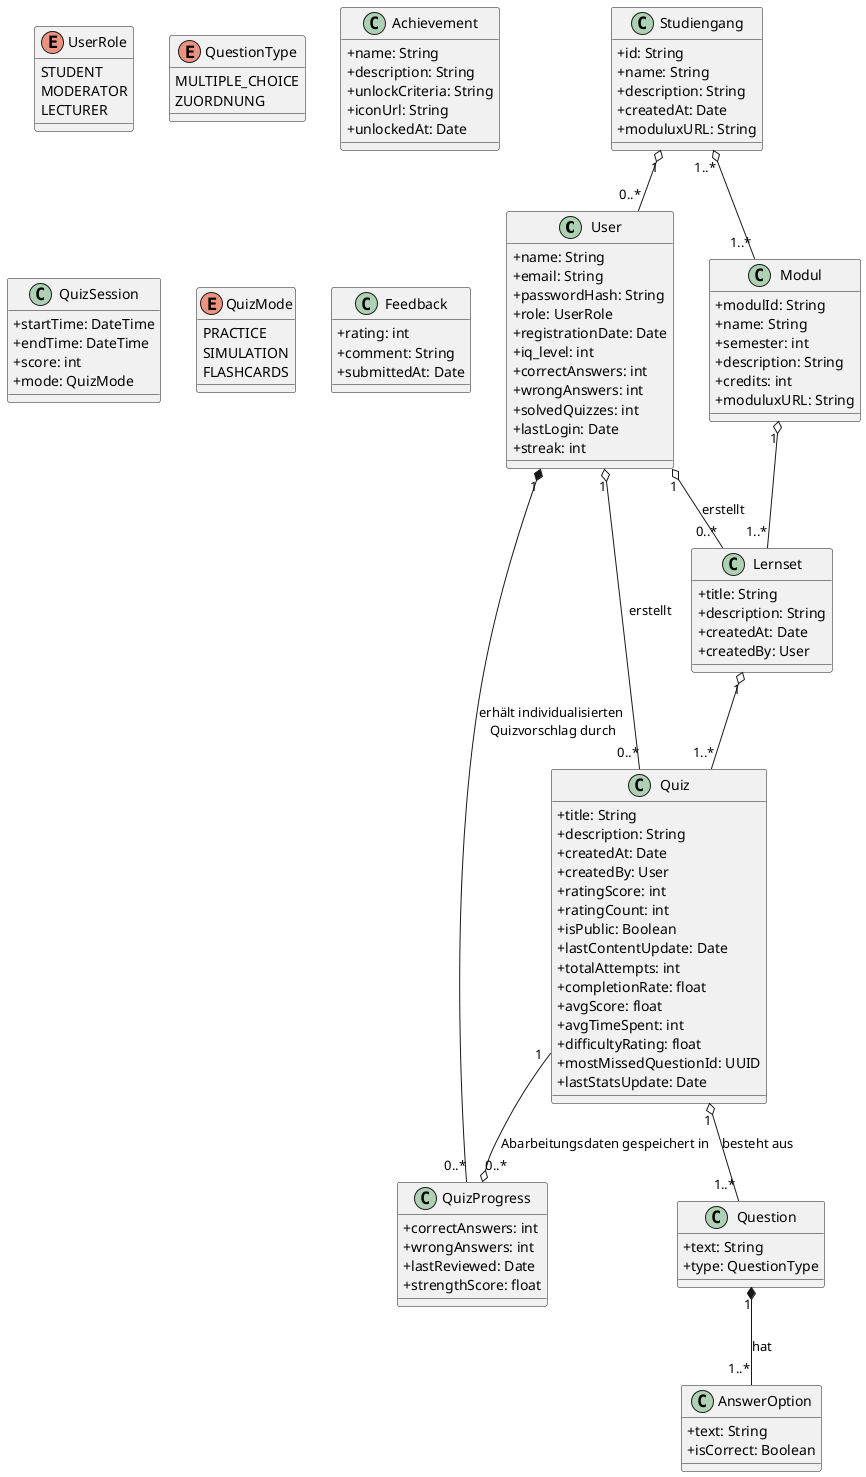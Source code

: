 @startuml
skinparam classAttributeIconSize 0

' ----------------------------
'      Entitäten / Klassen
' ----------------------------

class User {
  +name: String
  +email: String
  +passwordHash: String
  +role: UserRole
  +registrationDate: Date
  +iq_level: int
  +correctAnswers: int
  +wrongAnswers: int
  +solvedQuizzes: int 
  +lastLogin: Date
  'zusätzliche Speicherung der solvedQuizzes, 
  'da bei Referenz auf Quiz nach Löschen dieses Probleme entstehen
  +streak: int
}

enum UserRole {
  STUDENT
  MODERATOR
  LECTURER
}

class Modul {
  +modulId: String
  +name: String
  +semester: int
  +description: String
  +credits: int
  +moduluxURL: String
}

class Lernset {
  +title: String
  +description: String
  +createdAt: Date
  +createdBy: User
}

class Quiz {
  +title: String
  +description: String
  +createdAt: Date
  +createdBy: User
  +ratingScore: int
  +ratingCount: int
  +isPublic: Boolean
  +lastContentUpdate: Date 
  +totalAttempts: int
  +completionRate: float
  +avgScore: float
  +avgTimeSpent: int
  +difficultyRating: float
  +mostMissedQuestionId: UUID
  +lastStatsUpdate: Date
}

class Question {
  +text: String
  +type: QuestionType
}

enum QuestionType {
  MULTIPLE_CHOICE
  'FREITEXT
  ZUORDNUNG
}

class AnswerOption {
  +text: String
  +isCorrect: Boolean
}

class QuizProgress {
  +correctAnswers: int
  +wrongAnswers: int
  +lastReviewed: Date
  +strengthScore: float
}

class Achievement {
  +name: String
  +description: String
  +unlockCriteria: String
  +iconUrl: String
  +unlockedAt: Date
}

class QuizSession {
  +startTime: DateTime
  +endTime: DateTime
  +score: int
  +mode: QuizMode
}

enum QuizMode {
  PRACTICE
  SIMULATION
  FLASHCARDS
}

class Feedback {
  +rating: int
  +comment: String
  +submittedAt: Date
}

class Studiengang {
  +id: String
  +name: String
  +description: String
  +createdAt: Date
  +moduluxURL: String
}


' ----------------------------
'      Beziehungen
' ----------------------------
User "1" *-- "0..*" QuizProgress : erhält individualisierten\n Quizvorschlag durch
'User "1" *-- "0..*" QuizSession
'User "1" o-- "0..*" Feedback
'User "1" o-- "0..*" Achievement : erhält
User "1" o-- "0..*" Quiz : erstellt
User "1" o-- "0..*" Lernset : erstellt
Studiengang "1" o-- "0..*" User

'User "1" -- "0..*" StudyGroup : istMitglied
'StudyGroup "1" -- "0..*" QuizSession : gemeinsameQuizze

Modul "1" o-- "1..*" Lernset
Lernset "1" o-- "1..*" Quiz
Quiz "1" o-- "1..*" Question : besteht aus
Question "1" *-- "1..*" AnswerOption : hat
'Quiz "1" *-- "0..*" Feedback
Quiz "1" --o "0..*" QuizProgress : Abarbeitungsdaten gespeichert in
'Quiz "0..*" -- "1" LearningHistory : Referenz auf 
Studiengang "1..*" o-- "1..*" Modul 
@enduml
